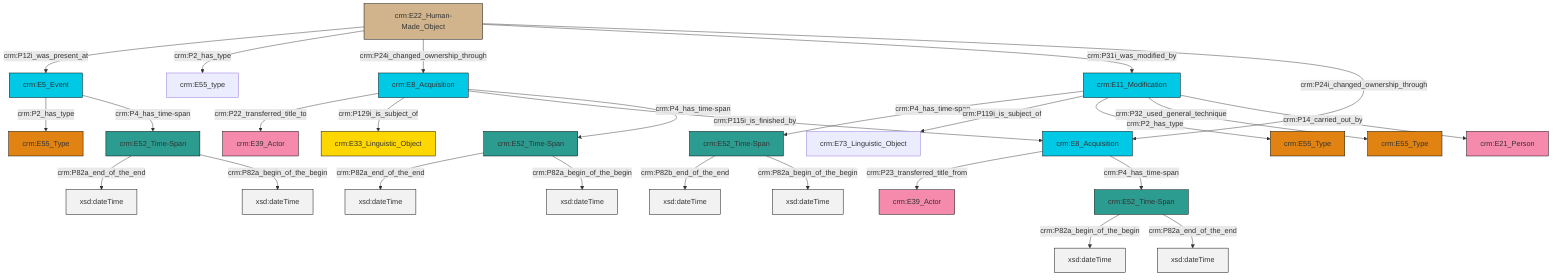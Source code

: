 graph TD
classDef Literal fill:#f2f2f2,stroke:#000000;
classDef CRM_Entity fill:#FFFFFF,stroke:#000000;
classDef Temporal_Entity fill:#00C9E6, stroke:#000000;
classDef Type fill:#E18312, stroke:#000000;
classDef Time-Span fill:#2C9C91, stroke:#000000;
classDef Appellation fill:#FFEB7F, stroke:#000000;
classDef Place fill:#008836, stroke:#000000;
classDef Persistent_Item fill:#B266B2, stroke:#000000;
classDef Conceptual_Object fill:#FFD700, stroke:#000000;
classDef Physical_Thing fill:#D2B48C, stroke:#000000;
classDef Actor fill:#f58aad, stroke:#000000;
classDef PC_Classes fill:#4ce600, stroke:#000000;
classDef Multi fill:#cccccc,stroke:#000000;

2["crm:E22_Human-Made_Object"]:::Physical_Thing -->|crm:P12i_was_present_at| 3["crm:E5_Event"]:::Temporal_Entity
2["crm:E22_Human-Made_Object"]:::Physical_Thing -->|crm:P2_has_type| 4["crm:E55_type"]:::Default
8["crm:E8_Acquisition"]:::Temporal_Entity -->|crm:P22_transferred_title_to| 9["crm:E39_Actor"]:::Actor
10["crm:E52_Time-Span"]:::Time-Span -->|crm:P82a_end_of_the_end| 11[xsd:dateTime]:::Literal
12["crm:E11_Modification"]:::Temporal_Entity -->|crm:P4_has_time-span| 6["crm:E52_Time-Span"]:::Time-Span
2["crm:E22_Human-Made_Object"]:::Physical_Thing -->|crm:P24i_changed_ownership_through| 8["crm:E8_Acquisition"]:::Temporal_Entity
2["crm:E22_Human-Made_Object"]:::Physical_Thing -->|crm:P31i_was_modified_by| 12["crm:E11_Modification"]:::Temporal_Entity
8["crm:E8_Acquisition"]:::Temporal_Entity -->|crm:P129i_is_subject_of| 21["crm:E33_Linguistic_Object"]:::Conceptual_Object
17["crm:E52_Time-Span"]:::Time-Span -->|crm:P82a_begin_of_the_begin| 23[xsd:dateTime]:::Literal
24["crm:E8_Acquisition"]:::Temporal_Entity -->|crm:P23_transferred_title_from| 19["crm:E39_Actor"]:::Actor
17["crm:E52_Time-Span"]:::Time-Span -->|crm:P82a_end_of_the_end| 25[xsd:dateTime]:::Literal
8["crm:E8_Acquisition"]:::Temporal_Entity -->|crm:P115i_is_finished_by| 24["crm:E8_Acquisition"]:::Temporal_Entity
12["crm:E11_Modification"]:::Temporal_Entity -->|crm:P119i_is_subject_of| 26["crm:E73_Linguistic_Object"]:::Default
10["crm:E52_Time-Span"]:::Time-Span -->|crm:P82a_begin_of_the_begin| 29[xsd:dateTime]:::Literal
12["crm:E11_Modification"]:::Temporal_Entity -->|crm:P2_has_type| 14["crm:E55_Type"]:::Type
2["crm:E22_Human-Made_Object"]:::Physical_Thing -->|crm:P24i_changed_ownership_through| 24["crm:E8_Acquisition"]:::Temporal_Entity
12["crm:E11_Modification"]:::Temporal_Entity -->|crm:P32_used_general_technique| 30["crm:E55_Type"]:::Type
12["crm:E11_Modification"]:::Temporal_Entity -->|crm:P14_carried_out_by| 31["crm:E21_Person"]:::Actor
3["crm:E5_Event"]:::Temporal_Entity -->|crm:P2_has_type| 0["crm:E55_Type"]:::Type
3["crm:E5_Event"]:::Temporal_Entity -->|crm:P4_has_time-span| 33["crm:E52_Time-Span"]:::Time-Span
24["crm:E8_Acquisition"]:::Temporal_Entity -->|crm:P4_has_time-span| 17["crm:E52_Time-Span"]:::Time-Span
33["crm:E52_Time-Span"]:::Time-Span -->|crm:P82a_end_of_the_end| 34[xsd:dateTime]:::Literal
6["crm:E52_Time-Span"]:::Time-Span -->|crm:P82b_end_of_the_end| 35[xsd:dateTime]:::Literal
6["crm:E52_Time-Span"]:::Time-Span -->|crm:P82a_begin_of_the_begin| 37[xsd:dateTime]:::Literal
8["crm:E8_Acquisition"]:::Temporal_Entity -->|crm:P4_has_time-span| 10["crm:E52_Time-Span"]:::Time-Span
33["crm:E52_Time-Span"]:::Time-Span -->|crm:P82a_begin_of_the_begin| 43[xsd:dateTime]:::Literal